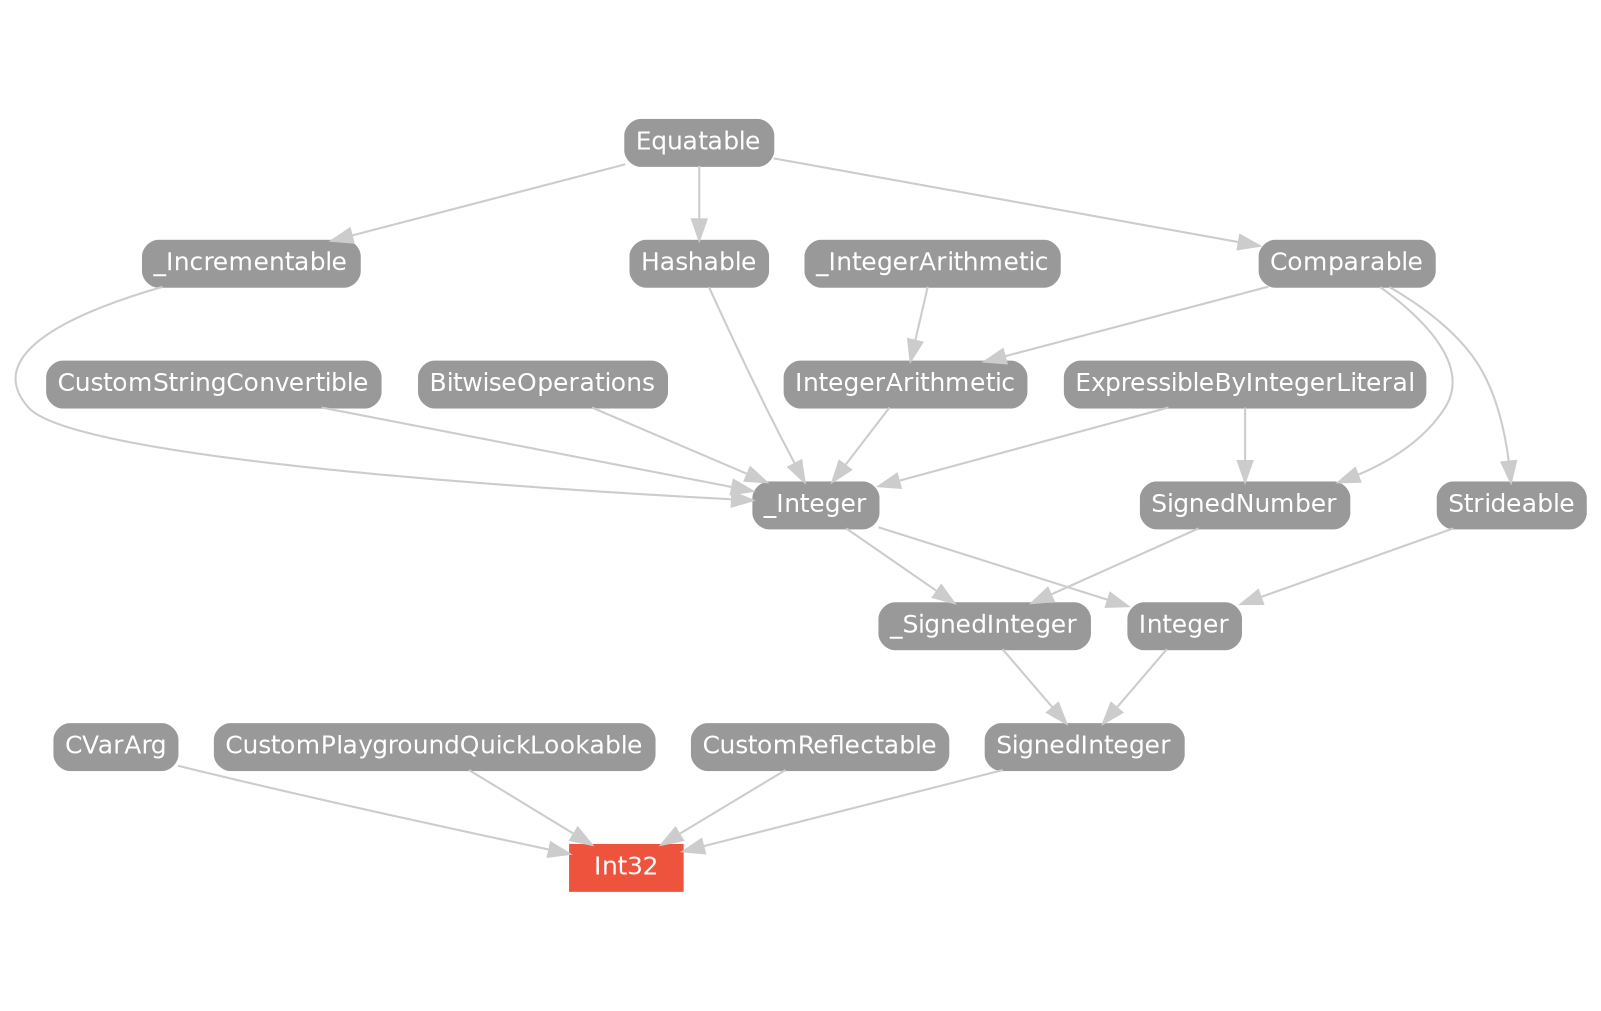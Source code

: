 strict digraph "Int32 - Type Hierarchy - SwiftDoc.org" {
    pad="0.1,0.8"
    node [shape=box, style="filled,rounded", color="#999999", fillcolor="#999999", fontcolor=white, fontname=Helvetica, fontnames="Helvetica,sansserif", fontsize=12, margin="0.07,0.05", height="0.3"]
    edge [color="#cccccc"]
    "BitwiseOperations" [URL="/protocol/BitwiseOperations/hierarchy/"]
    "CVarArg" [URL="/protocol/CVarArg/hierarchy/"]
    "Comparable" [URL="/protocol/Comparable/hierarchy/"]
    "CustomPlaygroundQuickLookable" [URL="/protocol/CustomPlaygroundQuickLookable/hierarchy/"]
    "CustomReflectable" [URL="/protocol/CustomReflectable/hierarchy/"]
    "CustomStringConvertible" [URL="/protocol/CustomStringConvertible/hierarchy/"]
    "Equatable" [URL="/protocol/Equatable/hierarchy/"]
    "ExpressibleByIntegerLiteral" [URL="/protocol/ExpressibleByIntegerLiteral/hierarchy/"]
    "Hashable" [URL="/protocol/Hashable/hierarchy/"]
    "Int32" [URL="/type/Int32/", style="filled", fillcolor="#ee543d", color="#ee543d"]
    "Integer" [URL="/protocol/Integer/hierarchy/"]
    "IntegerArithmetic" [URL="/protocol/IntegerArithmetic/hierarchy/"]
    "SignedInteger" [URL="/protocol/SignedInteger/hierarchy/"]
    "SignedNumber" [URL="/protocol/SignedNumber/hierarchy/"]
    "Strideable" [URL="/protocol/Strideable/hierarchy/"]
    "_Incrementable" [URL="/protocol/_Incrementable/hierarchy/"]
    "_Integer" [URL="/protocol/_Integer/hierarchy/"]
    "_IntegerArithmetic" [URL="/protocol/_IntegerArithmetic/hierarchy/"]
    "_SignedInteger" [URL="/protocol/_SignedInteger/hierarchy/"]    "SignedInteger" -> "Int32"
    "CustomReflectable" -> "Int32"
    "CustomPlaygroundQuickLookable" -> "Int32"
    "CVarArg" -> "Int32"
    "_SignedInteger" -> "SignedInteger"
    "Integer" -> "SignedInteger"
    "_Integer" -> "_SignedInteger"
    "SignedNumber" -> "_SignedInteger"
    "ExpressibleByIntegerLiteral" -> "_Integer"
    "CustomStringConvertible" -> "_Integer"
    "Hashable" -> "_Integer"
    "IntegerArithmetic" -> "_Integer"
    "BitwiseOperations" -> "_Integer"
    "_Incrementable" -> "_Integer"
    "Equatable" -> "Hashable"
    "_IntegerArithmetic" -> "IntegerArithmetic"
    "Comparable" -> "IntegerArithmetic"
    "Equatable" -> "Comparable"
    "Equatable" -> "_Incrementable"
    "Comparable" -> "SignedNumber"
    "ExpressibleByIntegerLiteral" -> "SignedNumber"
    "Equatable" -> "Comparable"
    "_Integer" -> "Integer"
    "Strideable" -> "Integer"
    "ExpressibleByIntegerLiteral" -> "_Integer"
    "CustomStringConvertible" -> "_Integer"
    "Hashable" -> "_Integer"
    "IntegerArithmetic" -> "_Integer"
    "BitwiseOperations" -> "_Integer"
    "_Incrementable" -> "_Integer"
    "Equatable" -> "Hashable"
    "_IntegerArithmetic" -> "IntegerArithmetic"
    "Comparable" -> "IntegerArithmetic"
    "Equatable" -> "Comparable"
    "Equatable" -> "_Incrementable"
    "Comparable" -> "Strideable"
    "Equatable" -> "Comparable"
    subgraph Types {
        rank = max; "Int32";
    }
}